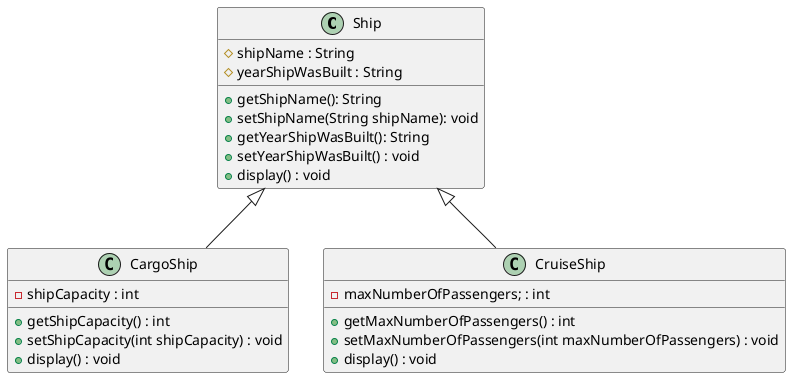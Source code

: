 @startuml
'https://plantuml.com/class-diagram
class Ship
class CargoShip
class CruiseShip

Ship <|-- CargoShip
Ship <|-- CruiseShip


class Ship{
# shipName : String
# yearShipWasBuilt : String
+getShipName(): String
+setShipName(String shipName): void
+getYearShipWasBuilt(): String
+setYearShipWasBuilt() : void
+ display() : void
}

class CargoShip{
- shipCapacity : int
+ getShipCapacity() : int
+ setShipCapacity(int shipCapacity) : void
+ display() : void
}

class CruiseShip{
- maxNumberOfPassengers; : int
+ getMaxNumberOfPassengers() : int
+ setMaxNumberOfPassengers(int maxNumberOfPassengers) : void
+ display() : void
}


@enduml